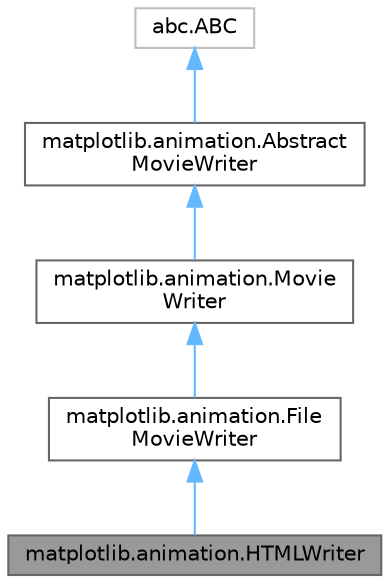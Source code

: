 digraph "matplotlib.animation.HTMLWriter"
{
 // LATEX_PDF_SIZE
  bgcolor="transparent";
  edge [fontname=Helvetica,fontsize=10,labelfontname=Helvetica,labelfontsize=10];
  node [fontname=Helvetica,fontsize=10,shape=box,height=0.2,width=0.4];
  Node1 [id="Node000001",label="matplotlib.animation.HTMLWriter",height=0.2,width=0.4,color="gray40", fillcolor="grey60", style="filled", fontcolor="black",tooltip=" "];
  Node2 -> Node1 [id="edge1_Node000001_Node000002",dir="back",color="steelblue1",style="solid",tooltip=" "];
  Node2 [id="Node000002",label="matplotlib.animation.File\lMovieWriter",height=0.2,width=0.4,color="gray40", fillcolor="white", style="filled",URL="$d9/dbb/classmatplotlib_1_1animation_1_1FileMovieWriter.html",tooltip=" "];
  Node3 -> Node2 [id="edge2_Node000002_Node000003",dir="back",color="steelblue1",style="solid",tooltip=" "];
  Node3 [id="Node000003",label="matplotlib.animation.Movie\lWriter",height=0.2,width=0.4,color="gray40", fillcolor="white", style="filled",URL="$d3/d37/classmatplotlib_1_1animation_1_1MovieWriter.html",tooltip=" "];
  Node4 -> Node3 [id="edge3_Node000003_Node000004",dir="back",color="steelblue1",style="solid",tooltip=" "];
  Node4 [id="Node000004",label="matplotlib.animation.Abstract\lMovieWriter",height=0.2,width=0.4,color="gray40", fillcolor="white", style="filled",URL="$d6/d8e/classmatplotlib_1_1animation_1_1AbstractMovieWriter.html",tooltip=" "];
  Node5 -> Node4 [id="edge4_Node000004_Node000005",dir="back",color="steelblue1",style="solid",tooltip=" "];
  Node5 [id="Node000005",label="abc.ABC",height=0.2,width=0.4,color="grey75", fillcolor="white", style="filled",tooltip=" "];
}
